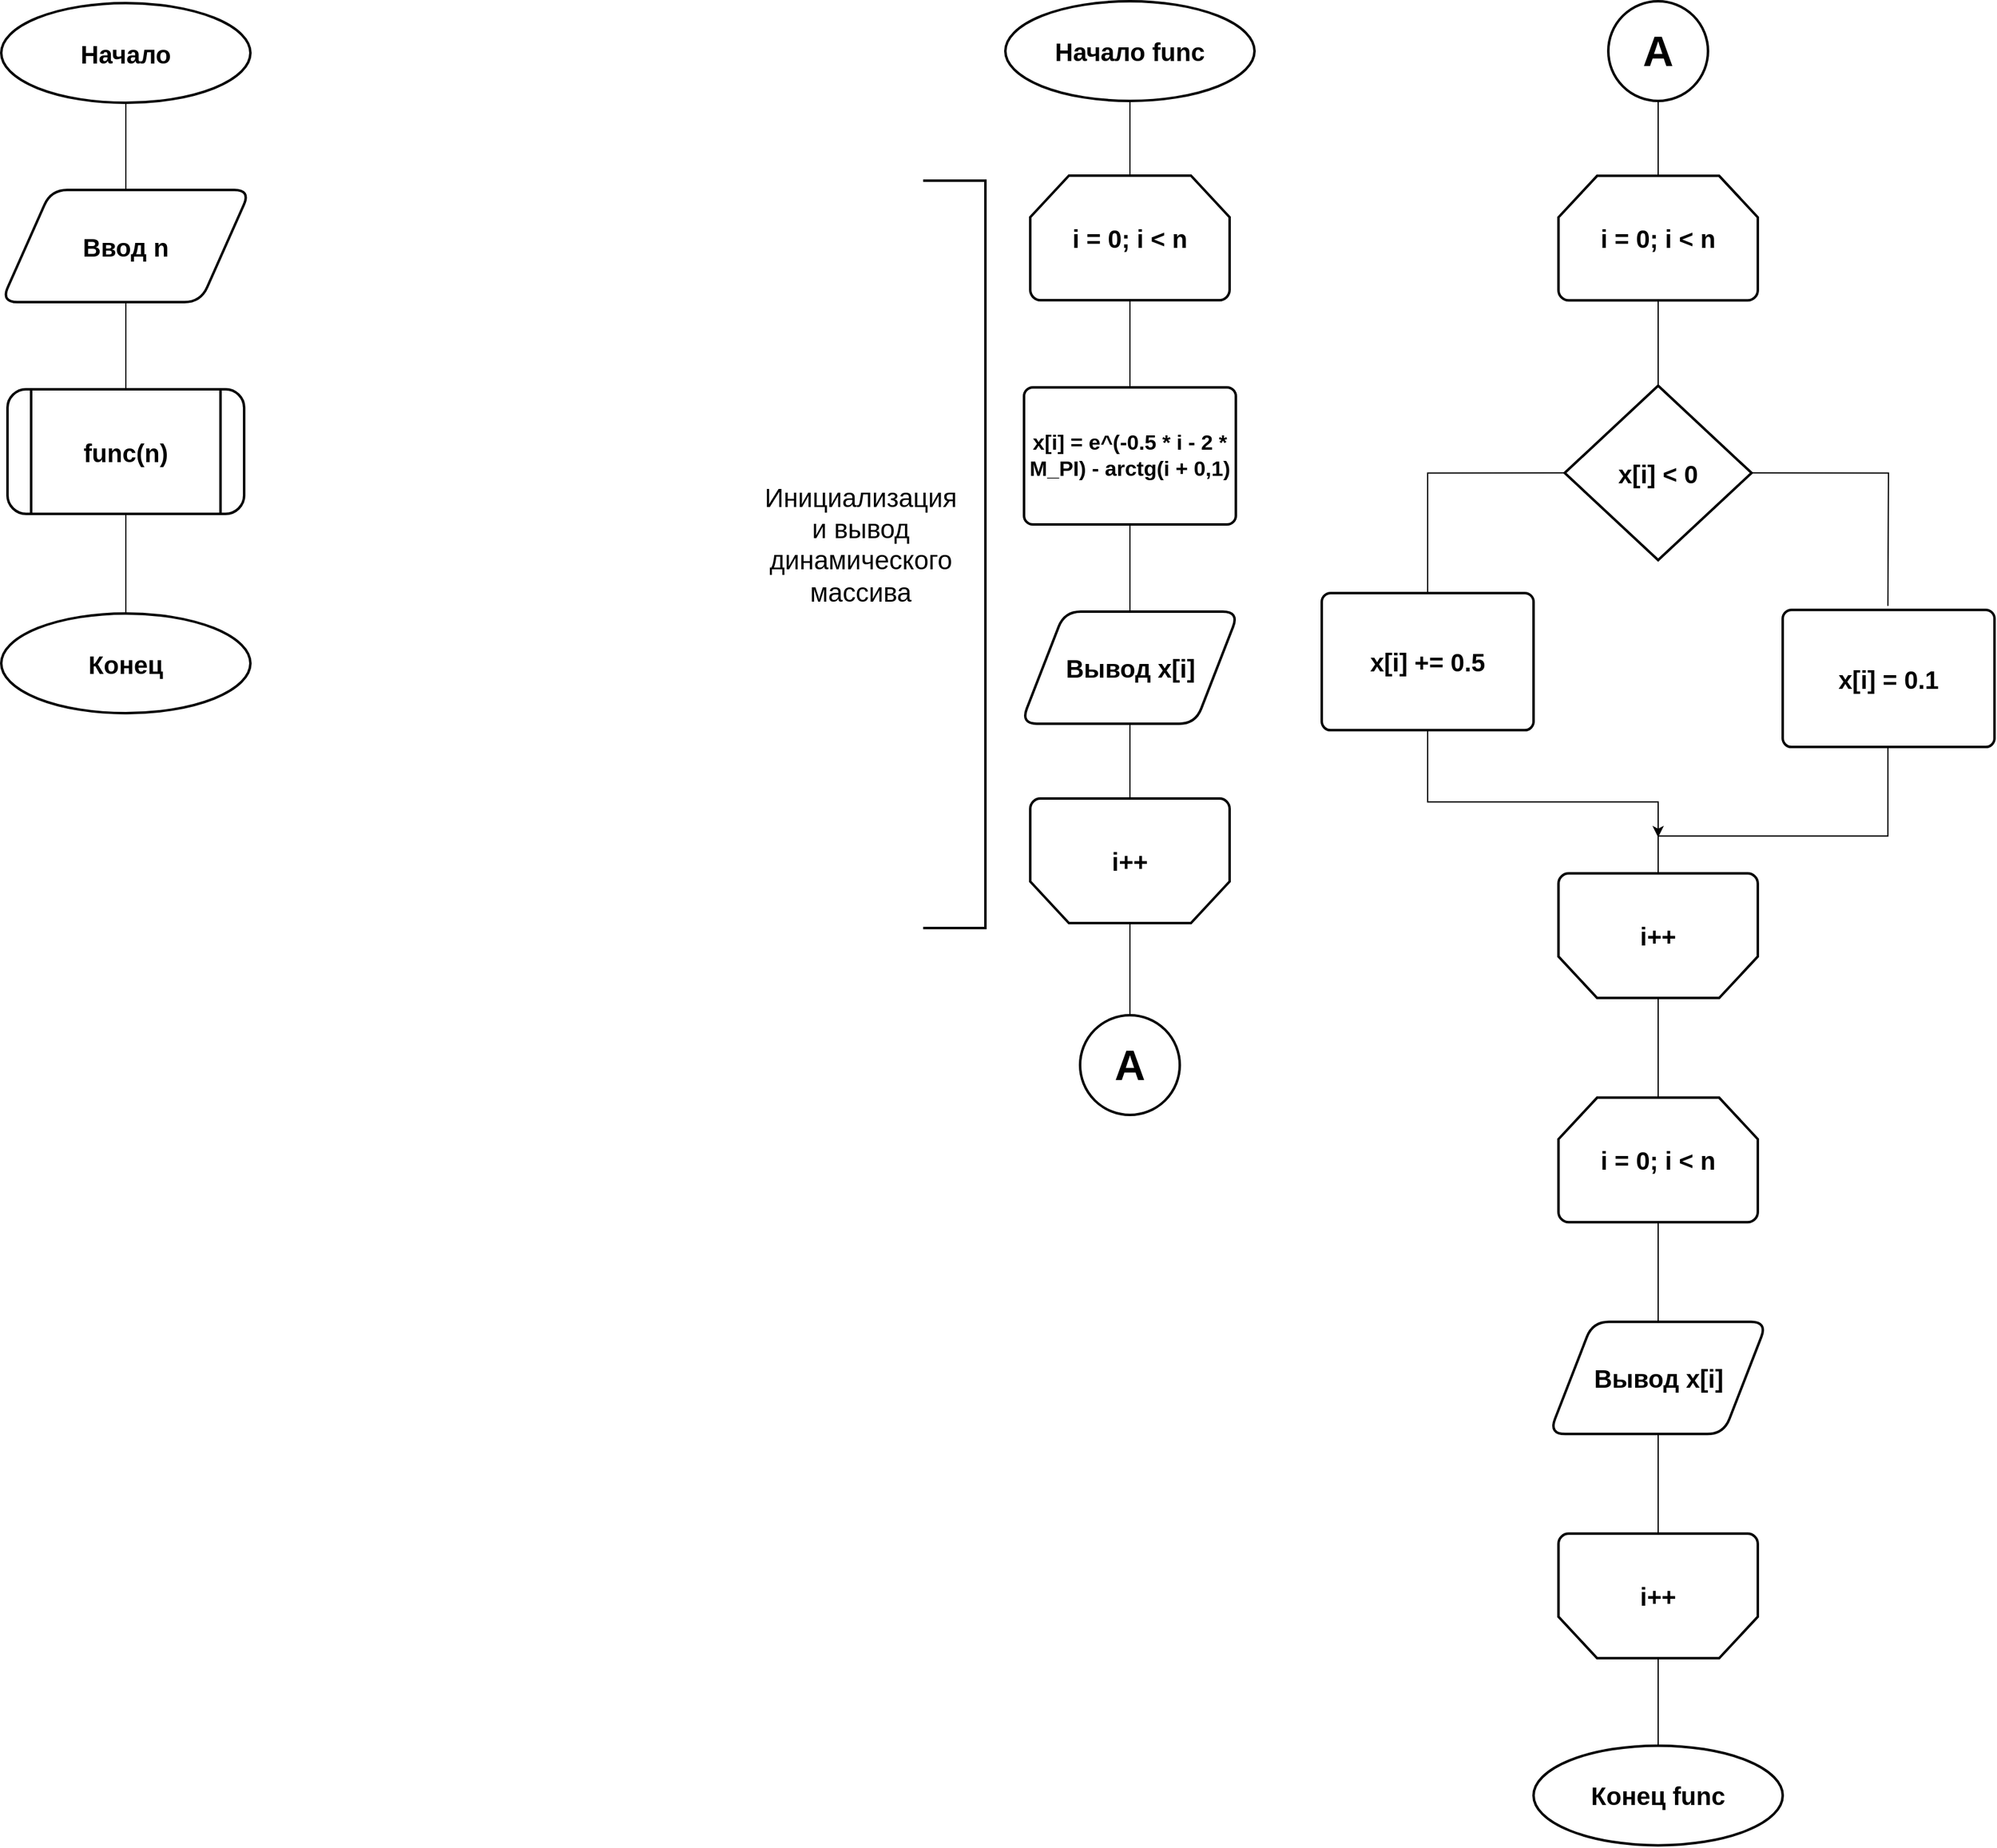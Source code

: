 <mxfile version="11.3.0" type="device" pages="1"><diagram id="qWlwWp6iSr1hRuUZKC-y" name="Page-1"><mxGraphModel dx="2513" dy="2729" grid="1" gridSize="10" guides="1" tooltips="1" connect="1" arrows="1" fold="1" page="1" pageScale="1" pageWidth="827" pageHeight="1169" math="0" shadow="0"><root><mxCell id="0"/><mxCell id="1" parent="0"/><mxCell id="RPk3rwY6FcryPbIZmvjv-53" value="&lt;span style=&quot;font-size: 21px&quot;&gt;Инициализация и вывод динамического массива&lt;/span&gt;" style="text;html=1;strokeColor=none;fillColor=none;align=center;verticalAlign=top;whiteSpace=wrap;rounded=0;direction=west;labelPosition=center;verticalLabelPosition=bottom;rotation=0;flipV=1;flipH=1;spacingTop=0;" vertex="1" parent="1"><mxGeometry x="660" y="25" width="100" height="350" as="geometry"/></mxCell><mxCell id="RPk3rwY6FcryPbIZmvjv-10" style="edgeStyle=orthogonalEdgeStyle;rounded=0;orthogonalLoop=1;jettySize=auto;html=1;exitX=0.5;exitY=1;exitDx=0;exitDy=0;entryX=0.5;entryY=0;entryDx=0;entryDy=0;endArrow=none;endFill=0;" edge="1" parent="1" source="RPk3rwY6FcryPbIZmvjv-1" target="RPk3rwY6FcryPbIZmvjv-7"><mxGeometry relative="1" as="geometry"/></mxCell><mxCell id="RPk3rwY6FcryPbIZmvjv-1" value="&lt;b&gt;&lt;font style=&quot;font-size: 20px&quot;&gt;Начало&lt;/font&gt;&lt;/b&gt;" style="ellipse;whiteSpace=wrap;html=1;strokeWidth=2;" vertex="1" parent="1"><mxGeometry x="20" y="-2.5" width="200" height="80" as="geometry"/></mxCell><mxCell id="RPk3rwY6FcryPbIZmvjv-19" style="edgeStyle=orthogonalEdgeStyle;rounded=0;orthogonalLoop=1;jettySize=auto;html=1;exitX=0.5;exitY=1;exitDx=0;exitDy=0;entryX=0.5;entryY=0;entryDx=0;entryDy=0;entryPerimeter=0;endArrow=none;endFill=0;" edge="1" parent="1" source="RPk3rwY6FcryPbIZmvjv-2" target="RPk3rwY6FcryPbIZmvjv-13"><mxGeometry relative="1" as="geometry"/></mxCell><mxCell id="RPk3rwY6FcryPbIZmvjv-2" value="&lt;b&gt;&lt;font style=&quot;font-size: 20px&quot;&gt;Начало func&lt;/font&gt;&lt;/b&gt;&lt;span style=&quot;font-family: &amp;#34;helvetica&amp;#34; , &amp;#34;arial&amp;#34; , sans-serif ; font-size: 0px ; white-space: nowrap&quot;&gt;%3CmxGraphModel%3E%3Croot%3E%3CmxCell%20id%3D%220%22%2F%3E%3CmxCell%20id%3D%221%22%20parent%3D%220%22%2F%3E%3CmxCell%20id%3D%222%22%20value%3D%22%26lt%3Bb%26gt%3B%26lt%3Bfont%20style%3D%26quot%3Bfont-size%3A%2020px%26quot%3B%26gt%3B%D0%9D%D0%B0%D1%87%D0%B0%D0%BB%D0%BE%26lt%3B%2Ffont%26gt%3B%26lt%3B%2Fb%26gt%3B%22%20style%3D%22ellipse%3BwhiteSpace%3Dwrap%3Bhtml%3D1%3B%22%20vertex%3D%221%22%20parent%3D%221%22%3E%3CmxGeometry%20x%3D%22250%22%20y%3D%2210%22%20width%3D%22200%22%20height%3D%2280%22%20as%3D%22geometry%22%2F%3E%3C%2FmxCell%3E%3C%2Froot%3E%3C%2FmxGraphModel%3E&lt;/span&gt;" style="ellipse;whiteSpace=wrap;html=1;strokeWidth=2;" vertex="1" parent="1"><mxGeometry x="826" y="-4" width="200" height="80" as="geometry"/></mxCell><mxCell id="RPk3rwY6FcryPbIZmvjv-3" value="&lt;b&gt;&lt;font style=&quot;font-size: 20px&quot;&gt;Конец&lt;/font&gt;&lt;/b&gt;" style="ellipse;whiteSpace=wrap;html=1;strokeWidth=2;" vertex="1" parent="1"><mxGeometry x="20" y="487.5" width="200" height="80" as="geometry"/></mxCell><mxCell id="RPk3rwY6FcryPbIZmvjv-4" value="&lt;b&gt;&lt;font style=&quot;font-size: 20px&quot;&gt;Конец func&lt;/font&gt;&lt;/b&gt;&lt;span style=&quot;font-family: &amp;#34;helvetica&amp;#34; , &amp;#34;arial&amp;#34; , sans-serif ; font-size: 0px ; white-space: nowrap&quot;&gt;%3CmxGraphModel%3E%3Croot%3E%3CmxCell%20id%3D%220%22%2F%3E%3CmxCell%20id%3D%221%22%20parent%3D%220%22%2F%3E%3CmxCell%20id%3D%222%22%20value%3D%22%26lt%3Bb%26gt%3B%26lt%3Bfont%20style%3D%26quot%3Bfont-size%3A%2020px%26quot%3B%26gt%3B%D0%9D%D0%B0%D1%87%D0%B0%D0%BB%D0%BE%26lt%3B%2Ffont%26gt%3B%26lt%3B%2Fb%26gt%3B%22%20style%3D%22ellipse%3BwhiteSpace%3Dwrap%3Bhtml%3D1%3B%22%20vertex%3D%221%22%20parent%3D%221%22%3E%3CmxGeometry%20x%3D%22250%22%20y%3D%2210%22%20width%3D%22200%22%20height%3D%2280%22%20as%3D%22geometry%22%2F%3E%3C%2FmxCell%3E%3C%2Froot%3E%3C%2FmxGraphModel%3E&lt;/span&gt;" style="ellipse;whiteSpace=wrap;html=1;strokeWidth=2;" vertex="1" parent="1"><mxGeometry x="1250" y="1396.333" width="200" height="80" as="geometry"/></mxCell><mxCell id="RPk3rwY6FcryPbIZmvjv-11" style="edgeStyle=orthogonalEdgeStyle;rounded=0;orthogonalLoop=1;jettySize=auto;html=1;exitX=0.5;exitY=1;exitDx=0;exitDy=0;entryX=0.5;entryY=0;entryDx=0;entryDy=0;endArrow=none;endFill=0;" edge="1" parent="1" source="RPk3rwY6FcryPbIZmvjv-7" target="RPk3rwY6FcryPbIZmvjv-9"><mxGeometry relative="1" as="geometry"/></mxCell><mxCell id="RPk3rwY6FcryPbIZmvjv-7" value="&lt;b&gt;&lt;font style=&quot;font-size: 20px&quot;&gt;Ввод n&lt;/font&gt;&lt;/b&gt;" style="shape=parallelogram;perimeter=parallelogramPerimeter;whiteSpace=wrap;html=1;rounded=1;arcSize=26;strokeWidth=2;" vertex="1" parent="1"><mxGeometry x="20" y="147.5" width="200" height="90" as="geometry"/></mxCell><mxCell id="RPk3rwY6FcryPbIZmvjv-12" style="edgeStyle=orthogonalEdgeStyle;rounded=0;orthogonalLoop=1;jettySize=auto;html=1;exitX=0.5;exitY=1;exitDx=0;exitDy=0;entryX=0.5;entryY=0;entryDx=0;entryDy=0;endArrow=none;endFill=0;" edge="1" parent="1" source="RPk3rwY6FcryPbIZmvjv-9" target="RPk3rwY6FcryPbIZmvjv-3"><mxGeometry relative="1" as="geometry"/></mxCell><mxCell id="RPk3rwY6FcryPbIZmvjv-9" value="&lt;b&gt;&lt;font style=&quot;font-size: 20px&quot;&gt;func(n)&lt;/font&gt;&lt;/b&gt;" style="shape=process;whiteSpace=wrap;html=1;backgroundOutline=1;rounded=1;strokeWidth=2;" vertex="1" parent="1"><mxGeometry x="25" y="307.5" width="190" height="100" as="geometry"/></mxCell><mxCell id="RPk3rwY6FcryPbIZmvjv-18" style="edgeStyle=orthogonalEdgeStyle;rounded=0;orthogonalLoop=1;jettySize=auto;html=1;exitX=0.5;exitY=1;exitDx=0;exitDy=0;exitPerimeter=0;entryX=0.5;entryY=0;entryDx=0;entryDy=0;endArrow=none;endFill=0;" edge="1" parent="1" source="RPk3rwY6FcryPbIZmvjv-13" target="RPk3rwY6FcryPbIZmvjv-14"><mxGeometry relative="1" as="geometry"/></mxCell><mxCell id="RPk3rwY6FcryPbIZmvjv-13" value="&lt;b&gt;&lt;font style=&quot;font-size: 20px&quot;&gt;i = 0; i &amp;lt; n&lt;/font&gt;&lt;/b&gt;" style="strokeWidth=2;html=1;shape=mxgraph.flowchart.loop_limit;whiteSpace=wrap;rounded=1;" vertex="1" parent="1"><mxGeometry x="846" y="136" width="160" height="100" as="geometry"/></mxCell><mxCell id="RPk3rwY6FcryPbIZmvjv-17" style="edgeStyle=orthogonalEdgeStyle;rounded=0;orthogonalLoop=1;jettySize=auto;html=1;exitX=0.5;exitY=1;exitDx=0;exitDy=0;entryX=0.5;entryY=0;entryDx=0;entryDy=0;endArrow=none;endFill=0;" edge="1" parent="1" source="RPk3rwY6FcryPbIZmvjv-14" target="RPk3rwY6FcryPbIZmvjv-16"><mxGeometry relative="1" as="geometry"/></mxCell><mxCell id="RPk3rwY6FcryPbIZmvjv-14" value="&lt;b&gt;&lt;font style=&quot;font-size: 17px&quot;&gt;x[i] = e^(-0.5 * i - 2 * M_PI) - arctg(i + 0,1)&lt;/font&gt;&lt;/b&gt;" style="rounded=1;whiteSpace=wrap;html=1;absoluteArcSize=1;arcSize=14;strokeWidth=2;" vertex="1" parent="1"><mxGeometry x="841" y="306" width="170" height="110" as="geometry"/></mxCell><mxCell id="RPk3rwY6FcryPbIZmvjv-43" style="edgeStyle=orthogonalEdgeStyle;rounded=0;orthogonalLoop=1;jettySize=auto;html=1;exitX=0.5;exitY=0;exitDx=0;exitDy=0;exitPerimeter=0;entryX=0.5;entryY=0;entryDx=0;entryDy=0;endArrow=none;endFill=0;" edge="1" parent="1" source="RPk3rwY6FcryPbIZmvjv-15" target="RPk3rwY6FcryPbIZmvjv-42"><mxGeometry relative="1" as="geometry"/></mxCell><mxCell id="RPk3rwY6FcryPbIZmvjv-15" value="&lt;span style=&quot;font-size: 20px&quot;&gt;&lt;b&gt;i++&lt;/b&gt;&lt;/span&gt;" style="strokeWidth=2;html=1;shape=mxgraph.flowchart.loop_limit;whiteSpace=wrap;rounded=1;direction=west;" vertex="1" parent="1"><mxGeometry x="846" y="636" width="160" height="100" as="geometry"/></mxCell><mxCell id="RPk3rwY6FcryPbIZmvjv-20" style="edgeStyle=orthogonalEdgeStyle;rounded=0;orthogonalLoop=1;jettySize=auto;html=1;exitX=0.5;exitY=1;exitDx=0;exitDy=0;entryX=0.5;entryY=1;entryDx=0;entryDy=0;entryPerimeter=0;endArrow=none;endFill=0;" edge="1" parent="1" source="RPk3rwY6FcryPbIZmvjv-16" target="RPk3rwY6FcryPbIZmvjv-15"><mxGeometry relative="1" as="geometry"/></mxCell><mxCell id="RPk3rwY6FcryPbIZmvjv-16" value="&lt;span style=&quot;font-size: 20px&quot;&gt;&lt;b&gt;Вывод x[i]&lt;/b&gt;&lt;/span&gt;" style="shape=parallelogram;perimeter=parallelogramPerimeter;whiteSpace=wrap;html=1;rounded=1;arcSize=26;strokeWidth=2;" vertex="1" parent="1"><mxGeometry x="838.5" y="486" width="175" height="90" as="geometry"/></mxCell><mxCell id="RPk3rwY6FcryPbIZmvjv-25" style="edgeStyle=orthogonalEdgeStyle;rounded=0;orthogonalLoop=1;jettySize=auto;html=1;exitX=0.5;exitY=1;exitDx=0;exitDy=0;exitPerimeter=0;entryX=0.5;entryY=0;entryDx=0;entryDy=0;entryPerimeter=0;endArrow=none;endFill=0;" edge="1" parent="1" source="RPk3rwY6FcryPbIZmvjv-21" target="RPk3rwY6FcryPbIZmvjv-24"><mxGeometry relative="1" as="geometry"/></mxCell><mxCell id="RPk3rwY6FcryPbIZmvjv-21" value="&lt;b&gt;&lt;font style=&quot;font-size: 20px&quot;&gt;i = 0; i &amp;lt; n&lt;/font&gt;&lt;/b&gt;" style="strokeWidth=2;html=1;shape=mxgraph.flowchart.loop_limit;whiteSpace=wrap;rounded=1;" vertex="1" parent="1"><mxGeometry x="1270" y="136.167" width="160" height="100" as="geometry"/></mxCell><mxCell id="RPk3rwY6FcryPbIZmvjv-35" style="edgeStyle=orthogonalEdgeStyle;rounded=0;orthogonalLoop=1;jettySize=auto;html=1;exitX=0.5;exitY=0;exitDx=0;exitDy=0;exitPerimeter=0;entryX=0.5;entryY=0;entryDx=0;entryDy=0;entryPerimeter=0;endArrow=none;endFill=0;" edge="1" parent="1" source="RPk3rwY6FcryPbIZmvjv-23" target="RPk3rwY6FcryPbIZmvjv-32"><mxGeometry relative="1" as="geometry"/></mxCell><mxCell id="RPk3rwY6FcryPbIZmvjv-23" value="&lt;span style=&quot;font-size: 20px&quot;&gt;&lt;b&gt;i++&lt;/b&gt;&lt;/span&gt;" style="strokeWidth=2;html=1;shape=mxgraph.flowchart.loop_limit;whiteSpace=wrap;rounded=1;direction=west;" vertex="1" parent="1"><mxGeometry x="1270" y="696.167" width="160" height="100" as="geometry"/></mxCell><mxCell id="RPk3rwY6FcryPbIZmvjv-28" style="edgeStyle=orthogonalEdgeStyle;rounded=0;orthogonalLoop=1;jettySize=auto;html=1;exitX=1;exitY=0.5;exitDx=0;exitDy=0;exitPerimeter=0;entryX=0.5;entryY=0;entryDx=0;entryDy=0;endArrow=none;endFill=0;" edge="1" parent="1" source="RPk3rwY6FcryPbIZmvjv-24"><mxGeometry relative="1" as="geometry"><mxPoint x="1534.429" y="481.357" as="targetPoint"/></mxGeometry></mxCell><mxCell id="RPk3rwY6FcryPbIZmvjv-29" style="edgeStyle=orthogonalEdgeStyle;rounded=0;orthogonalLoop=1;jettySize=auto;html=1;exitX=0;exitY=0.5;exitDx=0;exitDy=0;exitPerimeter=0;entryX=0.5;entryY=0;entryDx=0;entryDy=0;endArrow=none;endFill=0;" edge="1" parent="1" source="RPk3rwY6FcryPbIZmvjv-24" target="RPk3rwY6FcryPbIZmvjv-26"><mxGeometry relative="1" as="geometry"/></mxCell><mxCell id="RPk3rwY6FcryPbIZmvjv-24" value="&lt;b&gt;&lt;font style=&quot;font-size: 20px&quot;&gt;x[i] &amp;lt; 0&lt;/font&gt;&lt;/b&gt;" style="strokeWidth=2;html=1;shape=mxgraph.flowchart.decision;whiteSpace=wrap;rounded=1;" vertex="1" parent="1"><mxGeometry x="1275" y="304.667" width="150" height="140" as="geometry"/></mxCell><mxCell id="RPk3rwY6FcryPbIZmvjv-30" style="edgeStyle=orthogonalEdgeStyle;rounded=0;orthogonalLoop=1;jettySize=auto;html=1;exitX=0.5;exitY=1;exitDx=0;exitDy=0;entryX=0.5;entryY=1;entryDx=0;entryDy=0;entryPerimeter=0;endArrow=none;endFill=0;" edge="1" parent="1" source="RPk3rwY6FcryPbIZmvjv-26" target="RPk3rwY6FcryPbIZmvjv-23"><mxGeometry relative="1" as="geometry"/></mxCell><mxCell id="RPk3rwY6FcryPbIZmvjv-26" value="&lt;b&gt;&lt;font style=&quot;font-size: 20px&quot;&gt;x[i] += 0.5&lt;/font&gt;&lt;/b&gt;" style="rounded=1;whiteSpace=wrap;html=1;absoluteArcSize=1;arcSize=14;strokeWidth=2;" vertex="1" parent="1"><mxGeometry x="1080" y="471.167" width="170" height="110" as="geometry"/></mxCell><mxCell id="RPk3rwY6FcryPbIZmvjv-31" style="edgeStyle=orthogonalEdgeStyle;rounded=0;orthogonalLoop=1;jettySize=auto;html=1;exitX=0.5;exitY=1;exitDx=0;exitDy=0;endArrow=classic;endFill=1;" edge="1" parent="1"><mxGeometry relative="1" as="geometry"><mxPoint x="1534.429" y="591.357" as="sourcePoint"/><mxPoint x="1350" y="667.167" as="targetPoint"/><Array as="points"><mxPoint x="1535" y="666.167"/><mxPoint x="1350" y="666.167"/></Array></mxGeometry></mxCell><mxCell id="RPk3rwY6FcryPbIZmvjv-27" value="&lt;b&gt;&lt;font style=&quot;font-size: 20px&quot;&gt;x[i] = 0.1&lt;/font&gt;&lt;/b&gt;" style="rounded=1;whiteSpace=wrap;html=1;absoluteArcSize=1;arcSize=14;strokeWidth=2;" vertex="1" parent="1"><mxGeometry x="1450" y="484.667" width="170" height="110" as="geometry"/></mxCell><mxCell id="RPk3rwY6FcryPbIZmvjv-36" style="edgeStyle=orthogonalEdgeStyle;rounded=0;orthogonalLoop=1;jettySize=auto;html=1;exitX=0.5;exitY=1;exitDx=0;exitDy=0;exitPerimeter=0;entryX=0.5;entryY=0;entryDx=0;entryDy=0;endArrow=none;endFill=0;" edge="1" parent="1" source="RPk3rwY6FcryPbIZmvjv-32" target="RPk3rwY6FcryPbIZmvjv-33"><mxGeometry relative="1" as="geometry"/></mxCell><mxCell id="RPk3rwY6FcryPbIZmvjv-32" value="&lt;b&gt;&lt;font style=&quot;font-size: 20px&quot;&gt;i = 0; i &amp;lt; n&lt;/font&gt;&lt;/b&gt;" style="strokeWidth=2;html=1;shape=mxgraph.flowchart.loop_limit;whiteSpace=wrap;rounded=1;" vertex="1" parent="1"><mxGeometry x="1270" y="876.167" width="160" height="100" as="geometry"/></mxCell><mxCell id="RPk3rwY6FcryPbIZmvjv-37" style="edgeStyle=orthogonalEdgeStyle;rounded=0;orthogonalLoop=1;jettySize=auto;html=1;exitX=0.5;exitY=1;exitDx=0;exitDy=0;entryX=0.5;entryY=1;entryDx=0;entryDy=0;entryPerimeter=0;endArrow=none;endFill=0;" edge="1" parent="1" source="RPk3rwY6FcryPbIZmvjv-33" target="RPk3rwY6FcryPbIZmvjv-34"><mxGeometry relative="1" as="geometry"/></mxCell><mxCell id="RPk3rwY6FcryPbIZmvjv-33" value="&lt;span style=&quot;font-size: 20px&quot;&gt;&lt;b&gt;Вывод x[i]&lt;/b&gt;&lt;/span&gt;" style="shape=parallelogram;perimeter=parallelogramPerimeter;whiteSpace=wrap;html=1;rounded=1;arcSize=26;strokeWidth=2;" vertex="1" parent="1"><mxGeometry x="1262.5" y="1056.167" width="175" height="90" as="geometry"/></mxCell><mxCell id="RPk3rwY6FcryPbIZmvjv-39" style="edgeStyle=orthogonalEdgeStyle;rounded=0;orthogonalLoop=1;jettySize=auto;html=1;exitX=0.5;exitY=0;exitDx=0;exitDy=0;exitPerimeter=0;entryX=0.5;entryY=0;entryDx=0;entryDy=0;endArrow=none;endFill=0;" edge="1" parent="1" source="RPk3rwY6FcryPbIZmvjv-34" target="RPk3rwY6FcryPbIZmvjv-4"><mxGeometry relative="1" as="geometry"/></mxCell><mxCell id="RPk3rwY6FcryPbIZmvjv-34" value="&lt;span style=&quot;font-size: 20px&quot;&gt;&lt;b&gt;i++&lt;/b&gt;&lt;/span&gt;" style="strokeWidth=2;html=1;shape=mxgraph.flowchart.loop_limit;whiteSpace=wrap;rounded=1;direction=west;" vertex="1" parent="1"><mxGeometry x="1270" y="1226.167" width="160" height="100" as="geometry"/></mxCell><mxCell id="RPk3rwY6FcryPbIZmvjv-42" value="&lt;b&gt;&lt;font style=&quot;font-size: 34px&quot;&gt;A&lt;/font&gt;&lt;/b&gt;" style="ellipse;whiteSpace=wrap;html=1;aspect=fixed;rounded=1;strokeWidth=2;" vertex="1" parent="1"><mxGeometry x="886" y="810" width="80" height="80" as="geometry"/></mxCell><mxCell id="RPk3rwY6FcryPbIZmvjv-45" style="edgeStyle=orthogonalEdgeStyle;rounded=0;orthogonalLoop=1;jettySize=auto;html=1;exitX=0.5;exitY=1;exitDx=0;exitDy=0;entryX=0.5;entryY=0;entryDx=0;entryDy=0;entryPerimeter=0;endArrow=none;endFill=0;" edge="1" parent="1" source="RPk3rwY6FcryPbIZmvjv-44" target="RPk3rwY6FcryPbIZmvjv-21"><mxGeometry relative="1" as="geometry"/></mxCell><mxCell id="RPk3rwY6FcryPbIZmvjv-44" value="&lt;b&gt;&lt;font style=&quot;font-size: 34px&quot;&gt;A&lt;/font&gt;&lt;/b&gt;" style="ellipse;whiteSpace=wrap;html=1;aspect=fixed;rounded=1;strokeWidth=2;" vertex="1" parent="1"><mxGeometry x="1310" y="-4" width="80" height="80" as="geometry"/></mxCell><mxCell id="RPk3rwY6FcryPbIZmvjv-48" value="" style="strokeWidth=2;html=1;shape=mxgraph.flowchart.annotation_1;align=left;pointerEvents=1;rounded=1;direction=west;" vertex="1" parent="1"><mxGeometry x="760" y="140" width="50" height="600" as="geometry"/></mxCell></root></mxGraphModel></diagram></mxfile>